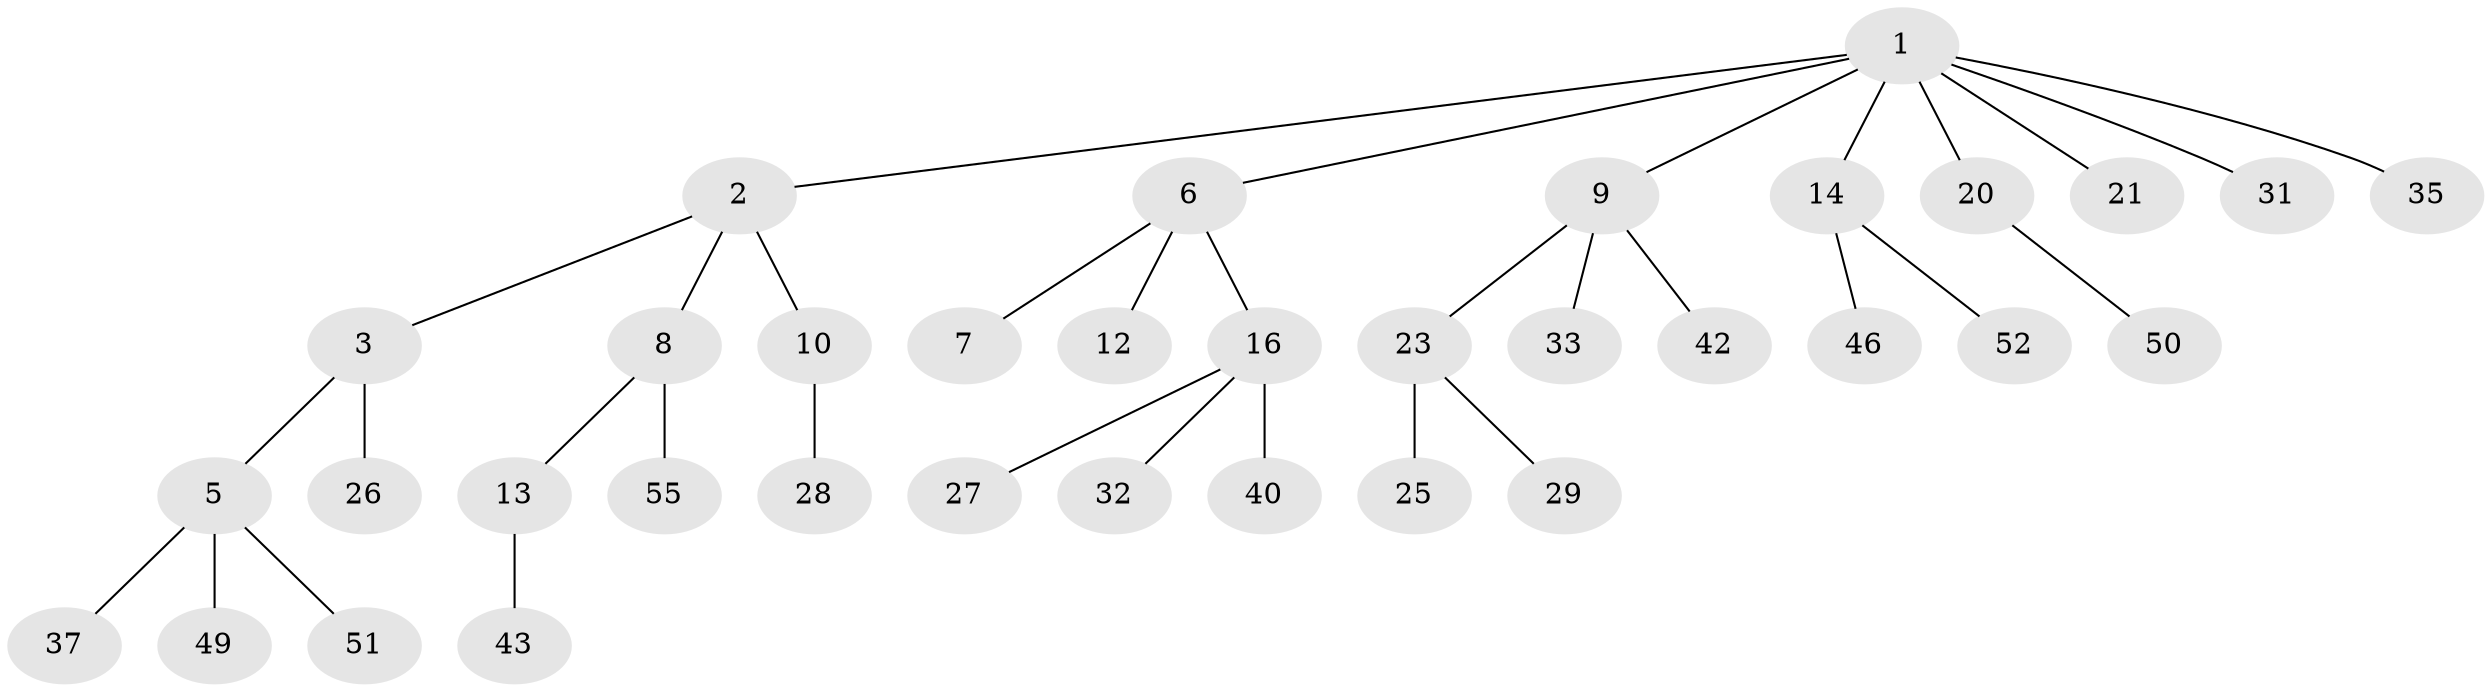 // original degree distribution, {9: 0.01818181818181818, 3: 0.14545454545454545, 4: 0.05454545454545454, 5: 0.01818181818181818, 1: 0.4727272727272727, 2: 0.2909090909090909}
// Generated by graph-tools (version 1.1) at 2025/11/02/27/25 16:11:26]
// undirected, 35 vertices, 34 edges
graph export_dot {
graph [start="1"]
  node [color=gray90,style=filled];
  1 [super="+11"];
  2 [super="+4"];
  3 [super="+15"];
  5 [super="+22"];
  6 [super="+39"];
  7;
  8 [super="+34"];
  9 [super="+24"];
  10 [super="+19"];
  12;
  13 [super="+17"];
  14 [super="+45"];
  16 [super="+18"];
  20;
  21 [super="+36"];
  23 [super="+41"];
  25 [super="+30"];
  26;
  27;
  28;
  29;
  31;
  32 [super="+47"];
  33 [super="+38"];
  35 [super="+48"];
  37 [super="+44"];
  40;
  42;
  43;
  46;
  49 [super="+54"];
  50 [super="+53"];
  51;
  52;
  55;
  1 -- 2;
  1 -- 6;
  1 -- 9;
  1 -- 14;
  1 -- 20;
  1 -- 21;
  1 -- 31;
  1 -- 35;
  2 -- 3;
  2 -- 8;
  2 -- 10;
  3 -- 5;
  3 -- 26;
  5 -- 49;
  5 -- 37;
  5 -- 51;
  6 -- 7;
  6 -- 12;
  6 -- 16;
  8 -- 13;
  8 -- 55;
  9 -- 23;
  9 -- 33;
  9 -- 42;
  10 -- 28;
  13 -- 43;
  14 -- 46;
  14 -- 52;
  16 -- 27;
  16 -- 32;
  16 -- 40;
  20 -- 50;
  23 -- 25;
  23 -- 29;
}
